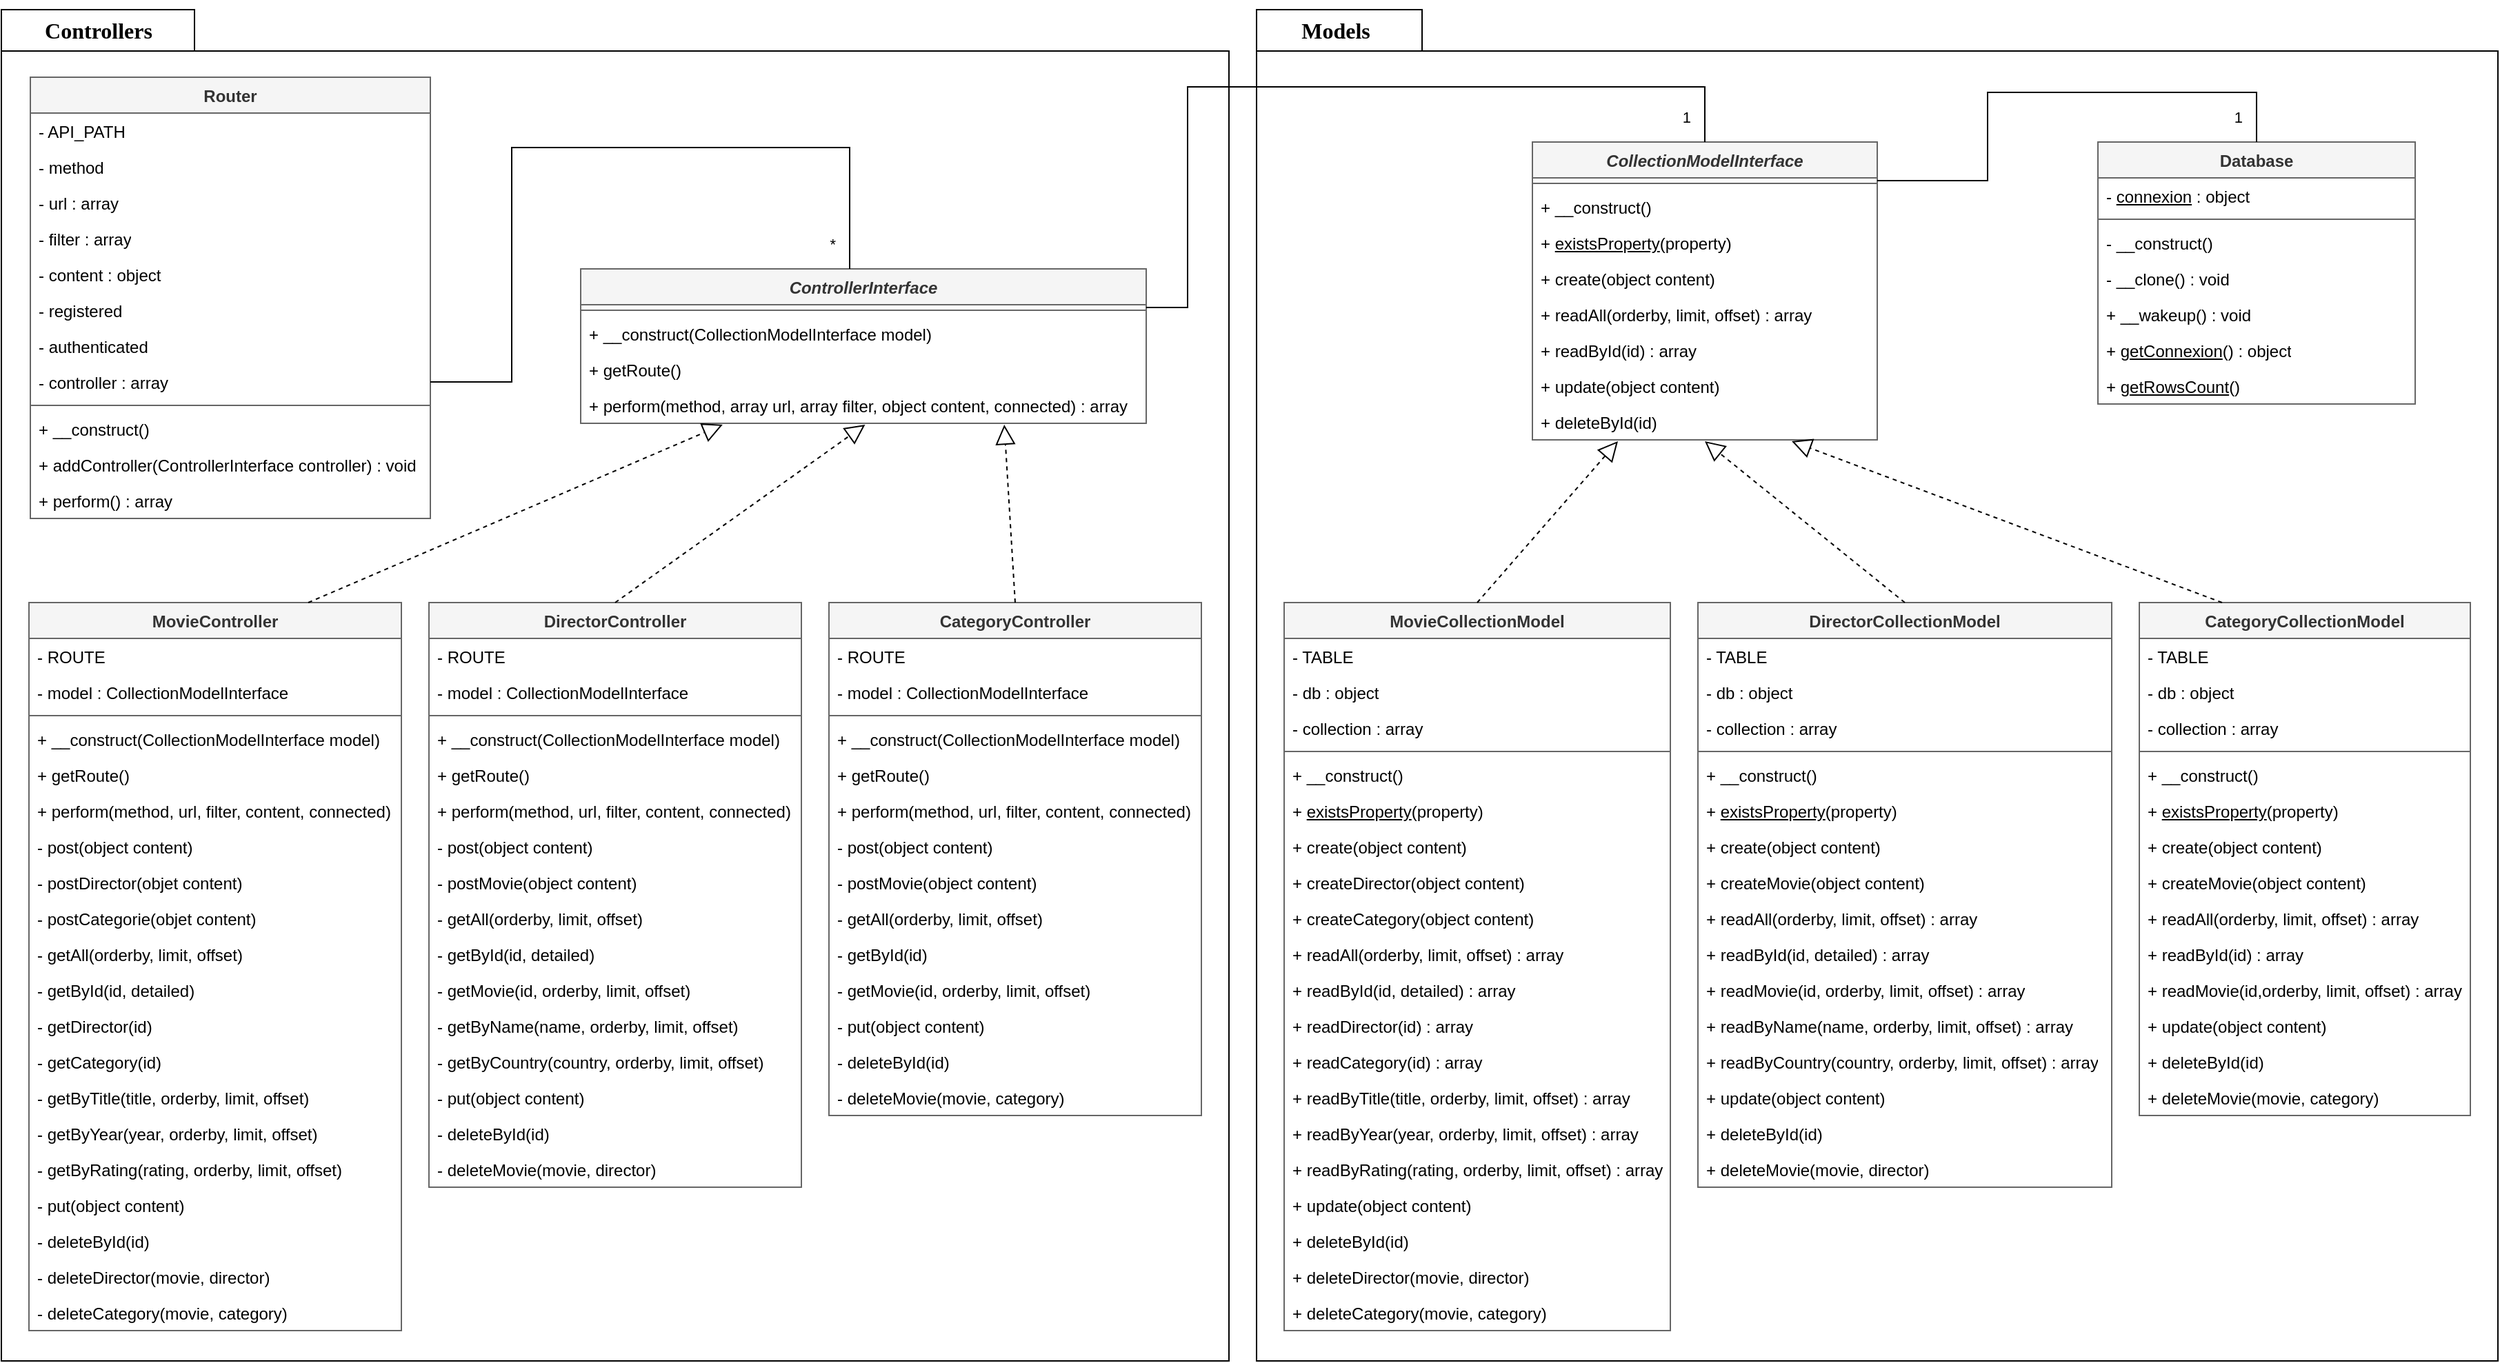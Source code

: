 <mxfile compressed="false" version="24.7.7">
  <diagram name="Page-1" id="VGPXVzEghOGZovfWDUmx">
    <mxGraphModel dx="1247" dy="753" grid="1" gridSize="10" guides="1" tooltips="1" connect="1" arrows="1" fold="1" page="1" pageScale="1" pageWidth="1654" pageHeight="1169" math="0" shadow="0">
      <root>
        <mxCell id="0" />
        <mxCell id="1" parent="0" />
        <mxCell id="6FHYJaXUathl88biPKD9-1" value="" style="shape=folder;fontStyle=1;spacingTop=10;tabWidth=140;tabHeight=30;tabPosition=left;html=1;whiteSpace=wrap;align=left;" parent="1" vertex="1">
          <mxGeometry y="10" width="890" height="980" as="geometry" />
        </mxCell>
        <mxCell id="6FHYJaXUathl88biPKD9-2" value="Router" style="swimlane;fontStyle=1;align=center;verticalAlign=top;childLayout=stackLayout;horizontal=1;startSize=26;horizontalStack=0;resizeParent=1;resizeParentMax=0;resizeLast=0;collapsible=1;marginBottom=0;whiteSpace=wrap;html=1;fillColor=#f5f5f5;fontColor=#333333;strokeColor=#666666;" parent="1" vertex="1">
          <mxGeometry x="21" y="59" width="290" height="320" as="geometry">
            <mxRectangle x="100" y="140" width="80" height="30" as="alternateBounds" />
          </mxGeometry>
        </mxCell>
        <mxCell id="gDqzd8bMieUHI8-YuhK8-10" value="- API_PATH" style="text;strokeColor=none;fillColor=none;align=left;verticalAlign=top;spacingLeft=4;spacingRight=4;overflow=hidden;rotatable=0;points=[[0,0.5],[1,0.5]];portConstraint=eastwest;whiteSpace=wrap;html=1;" parent="6FHYJaXUathl88biPKD9-2" vertex="1">
          <mxGeometry y="26" width="290" height="26" as="geometry" />
        </mxCell>
        <mxCell id="6FHYJaXUathl88biPKD9-11" value="- method" style="text;strokeColor=none;fillColor=none;align=left;verticalAlign=top;spacingLeft=4;spacingRight=4;overflow=hidden;rotatable=0;points=[[0,0.5],[1,0.5]];portConstraint=eastwest;whiteSpace=wrap;html=1;" parent="6FHYJaXUathl88biPKD9-2" vertex="1">
          <mxGeometry y="52" width="290" height="26" as="geometry" />
        </mxCell>
        <mxCell id="6FHYJaXUathl88biPKD9-9" value="- url : array" style="text;strokeColor=none;fillColor=none;align=left;verticalAlign=top;spacingLeft=4;spacingRight=4;overflow=hidden;rotatable=0;points=[[0,0.5],[1,0.5]];portConstraint=eastwest;whiteSpace=wrap;html=1;" parent="6FHYJaXUathl88biPKD9-2" vertex="1">
          <mxGeometry y="78" width="290" height="26" as="geometry" />
        </mxCell>
        <mxCell id="hM6B0dOkZpVm_f7MjPNj-1" value="- filter : array" style="text;strokeColor=none;fillColor=none;align=left;verticalAlign=top;spacingLeft=4;spacingRight=4;overflow=hidden;rotatable=0;points=[[0,0.5],[1,0.5]];portConstraint=eastwest;whiteSpace=wrap;html=1;" parent="6FHYJaXUathl88biPKD9-2" vertex="1">
          <mxGeometry y="104" width="290" height="26" as="geometry" />
        </mxCell>
        <mxCell id="6FHYJaXUathl88biPKD9-10" value="- content : object" style="text;strokeColor=none;fillColor=none;align=left;verticalAlign=top;spacingLeft=4;spacingRight=4;overflow=hidden;rotatable=0;points=[[0,0.5],[1,0.5]];portConstraint=eastwest;whiteSpace=wrap;html=1;" parent="6FHYJaXUathl88biPKD9-2" vertex="1">
          <mxGeometry y="130" width="290" height="26" as="geometry" />
        </mxCell>
        <mxCell id="xZ5kQaR13G2OpOVkH3gW-1" value="- registered" style="text;strokeColor=none;fillColor=none;align=left;verticalAlign=top;spacingLeft=4;spacingRight=4;overflow=hidden;rotatable=0;points=[[0,0.5],[1,0.5]];portConstraint=eastwest;whiteSpace=wrap;html=1;" parent="6FHYJaXUathl88biPKD9-2" vertex="1">
          <mxGeometry y="156" width="290" height="26" as="geometry" />
        </mxCell>
        <mxCell id="6FHYJaXUathl88biPKD9-3" value="- authenticated" style="text;strokeColor=none;fillColor=none;align=left;verticalAlign=top;spacingLeft=4;spacingRight=4;overflow=hidden;rotatable=0;points=[[0,0.5],[1,0.5]];portConstraint=eastwest;whiteSpace=wrap;html=1;" parent="6FHYJaXUathl88biPKD9-2" vertex="1">
          <mxGeometry y="182" width="290" height="26" as="geometry" />
        </mxCell>
        <mxCell id="6FHYJaXUathl88biPKD9-5" value="- controller : array" style="text;strokeColor=none;fillColor=none;align=left;verticalAlign=top;spacingLeft=4;spacingRight=4;overflow=hidden;rotatable=0;points=[[0,0.5],[1,0.5]];portConstraint=eastwest;whiteSpace=wrap;html=1;" parent="6FHYJaXUathl88biPKD9-2" vertex="1">
          <mxGeometry y="208" width="290" height="26" as="geometry" />
        </mxCell>
        <mxCell id="6FHYJaXUathl88biPKD9-4" value="" style="line;strokeWidth=1;fillColor=none;align=left;verticalAlign=middle;spacingTop=-1;spacingLeft=3;spacingRight=3;rotatable=0;labelPosition=right;points=[];portConstraint=eastwest;strokeColor=inherit;" parent="6FHYJaXUathl88biPKD9-2" vertex="1">
          <mxGeometry y="234" width="290" height="8" as="geometry" />
        </mxCell>
        <mxCell id="6FHYJaXUathl88biPKD9-12" value="+ __construct()" style="text;strokeColor=none;fillColor=none;align=left;verticalAlign=top;spacingLeft=4;spacingRight=4;overflow=hidden;rotatable=0;points=[[0,0.5],[1,0.5]];portConstraint=eastwest;whiteSpace=wrap;html=1;" parent="6FHYJaXUathl88biPKD9-2" vertex="1">
          <mxGeometry y="242" width="290" height="26" as="geometry" />
        </mxCell>
        <mxCell id="6FHYJaXUathl88biPKD9-13" value="+ addController(ControllerInterface controller) : void" style="text;strokeColor=none;fillColor=none;align=left;verticalAlign=top;spacingLeft=4;spacingRight=4;overflow=hidden;rotatable=0;points=[[0,0.5],[1,0.5]];portConstraint=eastwest;whiteSpace=wrap;html=1;" parent="6FHYJaXUathl88biPKD9-2" vertex="1">
          <mxGeometry y="268" width="290" height="26" as="geometry" />
        </mxCell>
        <mxCell id="E1KAd3bgsjcegkBugpoR-14" value="+ perform() : array" style="text;strokeColor=none;fillColor=none;align=left;verticalAlign=top;spacingLeft=4;spacingRight=4;overflow=hidden;rotatable=0;points=[[0,0.5],[1,0.5]];portConstraint=eastwest;whiteSpace=wrap;html=1;" vertex="1" parent="6FHYJaXUathl88biPKD9-2">
          <mxGeometry y="294" width="290" height="26" as="geometry" />
        </mxCell>
        <mxCell id="6FHYJaXUathl88biPKD9-6" value="&lt;font face=&quot;Verdana&quot; style=&quot;font-size: 16px;&quot;&gt;Controllers&lt;/font&gt;" style="text;strokeColor=none;fillColor=none;html=1;fontSize=24;fontStyle=1;verticalAlign=middle;align=center;" parent="1" vertex="1">
          <mxGeometry x="20" y="3" width="100" height="40" as="geometry" />
        </mxCell>
        <mxCell id="6FHYJaXUathl88biPKD9-15" value="&lt;i&gt;ControllerInterface&lt;/i&gt;" style="swimlane;fontStyle=1;align=center;verticalAlign=top;childLayout=stackLayout;horizontal=1;startSize=26;horizontalStack=0;resizeParent=1;resizeParentMax=0;resizeLast=0;collapsible=1;marginBottom=0;whiteSpace=wrap;html=1;fillColor=#f5f5f5;fontColor=#333333;strokeColor=#666666;" parent="1" vertex="1">
          <mxGeometry x="420" y="198" width="410" height="112" as="geometry" />
        </mxCell>
        <mxCell id="6FHYJaXUathl88biPKD9-17" value="" style="line;strokeWidth=1;fillColor=none;align=left;verticalAlign=middle;spacingTop=-1;spacingLeft=3;spacingRight=3;rotatable=0;labelPosition=right;points=[];portConstraint=eastwest;strokeColor=inherit;" parent="6FHYJaXUathl88biPKD9-15" vertex="1">
          <mxGeometry y="26" width="410" height="8" as="geometry" />
        </mxCell>
        <mxCell id="6FHYJaXUathl88biPKD9-18" value="+ __construct(CollectionModelInterface model)" style="text;strokeColor=none;fillColor=none;align=left;verticalAlign=top;spacingLeft=4;spacingRight=4;overflow=hidden;rotatable=0;points=[[0,0.5],[1,0.5]];portConstraint=eastwest;whiteSpace=wrap;html=1;" parent="6FHYJaXUathl88biPKD9-15" vertex="1">
          <mxGeometry y="34" width="410" height="26" as="geometry" />
        </mxCell>
        <mxCell id="6FHYJaXUathl88biPKD9-19" value="+ getRoute()" style="text;strokeColor=none;fillColor=none;align=left;verticalAlign=top;spacingLeft=4;spacingRight=4;overflow=hidden;rotatable=0;points=[[0,0.5],[1,0.5]];portConstraint=eastwest;whiteSpace=wrap;html=1;" parent="6FHYJaXUathl88biPKD9-15" vertex="1">
          <mxGeometry y="60" width="410" height="26" as="geometry" />
        </mxCell>
        <mxCell id="6FHYJaXUathl88biPKD9-20" value="+ perform(method, array url, array filter, object content, connected) : array" style="text;strokeColor=none;fillColor=none;align=left;verticalAlign=top;spacingLeft=4;spacingRight=4;overflow=hidden;rotatable=0;points=[[0,0.5],[1,0.5]];portConstraint=eastwest;whiteSpace=wrap;html=1;" parent="6FHYJaXUathl88biPKD9-15" vertex="1">
          <mxGeometry y="86" width="410" height="26" as="geometry" />
        </mxCell>
        <mxCell id="gDqzd8bMieUHI8-YuhK8-1" value="DirectorController" style="swimlane;fontStyle=1;align=center;verticalAlign=top;childLayout=stackLayout;horizontal=1;startSize=26;horizontalStack=0;resizeParent=1;resizeParentMax=0;resizeLast=0;collapsible=1;marginBottom=0;whiteSpace=wrap;html=1;fillColor=#f5f5f5;fontColor=#333333;strokeColor=#666666;" parent="1" vertex="1">
          <mxGeometry x="310" y="440" width="270" height="424" as="geometry" />
        </mxCell>
        <mxCell id="gDqzd8bMieUHI8-YuhK8-4" value="- ROUTE" style="text;strokeColor=none;fillColor=none;align=left;verticalAlign=top;spacingLeft=4;spacingRight=4;overflow=hidden;rotatable=0;points=[[0,0.5],[1,0.5]];portConstraint=eastwest;whiteSpace=wrap;html=1;" parent="gDqzd8bMieUHI8-YuhK8-1" vertex="1">
          <mxGeometry y="26" width="270" height="26" as="geometry" />
        </mxCell>
        <mxCell id="gDqzd8bMieUHI8-YuhK8-2" value="- model : CollectionModelInterface" style="text;strokeColor=none;fillColor=none;align=left;verticalAlign=top;spacingLeft=4;spacingRight=4;overflow=hidden;rotatable=0;points=[[0,0.5],[1,0.5]];portConstraint=eastwest;whiteSpace=wrap;html=1;" parent="gDqzd8bMieUHI8-YuhK8-1" vertex="1">
          <mxGeometry y="52" width="270" height="26" as="geometry" />
        </mxCell>
        <mxCell id="gDqzd8bMieUHI8-YuhK8-3" value="" style="line;strokeWidth=1;fillColor=none;align=left;verticalAlign=middle;spacingTop=-1;spacingLeft=3;spacingRight=3;rotatable=0;labelPosition=right;points=[];portConstraint=eastwest;strokeColor=inherit;" parent="gDqzd8bMieUHI8-YuhK8-1" vertex="1">
          <mxGeometry y="78" width="270" height="8" as="geometry" />
        </mxCell>
        <mxCell id="gDqzd8bMieUHI8-YuhK8-9" value="+ __construct(CollectionModelInterface model)" style="text;strokeColor=none;fillColor=none;align=left;verticalAlign=top;spacingLeft=4;spacingRight=4;overflow=hidden;rotatable=0;points=[[0,0.5],[1,0.5]];portConstraint=eastwest;whiteSpace=wrap;html=1;" parent="gDqzd8bMieUHI8-YuhK8-1" vertex="1">
          <mxGeometry y="86" width="270" height="26" as="geometry" />
        </mxCell>
        <mxCell id="gDqzd8bMieUHI8-YuhK8-11" value="+ getRoute()" style="text;strokeColor=none;fillColor=none;align=left;verticalAlign=top;spacingLeft=4;spacingRight=4;overflow=hidden;rotatable=0;points=[[0,0.5],[1,0.5]];portConstraint=eastwest;whiteSpace=wrap;html=1;" parent="gDqzd8bMieUHI8-YuhK8-1" vertex="1">
          <mxGeometry y="112" width="270" height="26" as="geometry" />
        </mxCell>
        <mxCell id="gDqzd8bMieUHI8-YuhK8-12" value="+ perform(method, url, filter, content, connected)" style="text;strokeColor=none;fillColor=none;align=left;verticalAlign=top;spacingLeft=4;spacingRight=4;overflow=hidden;rotatable=0;points=[[0,0.5],[1,0.5]];portConstraint=eastwest;whiteSpace=wrap;html=1;" parent="gDqzd8bMieUHI8-YuhK8-1" vertex="1">
          <mxGeometry y="138" width="270" height="26" as="geometry" />
        </mxCell>
        <mxCell id="gDqzd8bMieUHI8-YuhK8-13" value="- post(object content)" style="text;strokeColor=none;fillColor=none;align=left;verticalAlign=top;spacingLeft=4;spacingRight=4;overflow=hidden;rotatable=0;points=[[0,0.5],[1,0.5]];portConstraint=eastwest;whiteSpace=wrap;html=1;" parent="gDqzd8bMieUHI8-YuhK8-1" vertex="1">
          <mxGeometry y="164" width="270" height="26" as="geometry" />
        </mxCell>
        <mxCell id="XONGGkdF4uKfPFgv3Ick-8" value="- postMovie(object content)" style="text;strokeColor=none;fillColor=none;align=left;verticalAlign=top;spacingLeft=4;spacingRight=4;overflow=hidden;rotatable=0;points=[[0,0.5],[1,0.5]];portConstraint=eastwest;whiteSpace=wrap;html=1;" parent="gDqzd8bMieUHI8-YuhK8-1" vertex="1">
          <mxGeometry y="190" width="270" height="26" as="geometry" />
        </mxCell>
        <mxCell id="gDqzd8bMieUHI8-YuhK8-14" value="- getAll(orderby, limit, offset)" style="text;strokeColor=none;fillColor=none;align=left;verticalAlign=top;spacingLeft=4;spacingRight=4;overflow=hidden;rotatable=0;points=[[0,0.5],[1,0.5]];portConstraint=eastwest;whiteSpace=wrap;html=1;" parent="gDqzd8bMieUHI8-YuhK8-1" vertex="1">
          <mxGeometry y="216" width="270" height="26" as="geometry" />
        </mxCell>
        <mxCell id="gDqzd8bMieUHI8-YuhK8-15" value="- getById(id, detailed)" style="text;strokeColor=none;fillColor=none;align=left;verticalAlign=top;spacingLeft=4;spacingRight=4;overflow=hidden;rotatable=0;points=[[0,0.5],[1,0.5]];portConstraint=eastwest;whiteSpace=wrap;html=1;" parent="gDqzd8bMieUHI8-YuhK8-1" vertex="1">
          <mxGeometry y="242" width="270" height="26" as="geometry" />
        </mxCell>
        <mxCell id="XONGGkdF4uKfPFgv3Ick-9" value="- getMovie(id, orderby, limit, offset)" style="text;strokeColor=none;fillColor=none;align=left;verticalAlign=top;spacingLeft=4;spacingRight=4;overflow=hidden;rotatable=0;points=[[0,0.5],[1,0.5]];portConstraint=eastwest;whiteSpace=wrap;html=1;" parent="gDqzd8bMieUHI8-YuhK8-1" vertex="1">
          <mxGeometry y="268" width="270" height="26" as="geometry" />
        </mxCell>
        <mxCell id="gDqzd8bMieUHI8-YuhK8-16" value="- getByName(name, orderby, limit, offset)" style="text;strokeColor=none;fillColor=none;align=left;verticalAlign=top;spacingLeft=4;spacingRight=4;overflow=hidden;rotatable=0;points=[[0,0.5],[1,0.5]];portConstraint=eastwest;whiteSpace=wrap;html=1;" parent="gDqzd8bMieUHI8-YuhK8-1" vertex="1">
          <mxGeometry y="294" width="270" height="26" as="geometry" />
        </mxCell>
        <mxCell id="K7EbPuQ-AAShBMERH2jE-2" value="- getByCountry(country, orderby, limit, offset)" style="text;strokeColor=none;fillColor=none;align=left;verticalAlign=top;spacingLeft=4;spacingRight=4;overflow=hidden;rotatable=0;points=[[0,0.5],[1,0.5]];portConstraint=eastwest;whiteSpace=wrap;html=1;" parent="gDqzd8bMieUHI8-YuhK8-1" vertex="1">
          <mxGeometry y="320" width="270" height="26" as="geometry" />
        </mxCell>
        <mxCell id="gDqzd8bMieUHI8-YuhK8-17" value="- put(object content)" style="text;strokeColor=none;fillColor=none;align=left;verticalAlign=top;spacingLeft=4;spacingRight=4;overflow=hidden;rotatable=0;points=[[0,0.5],[1,0.5]];portConstraint=eastwest;whiteSpace=wrap;html=1;" parent="gDqzd8bMieUHI8-YuhK8-1" vertex="1">
          <mxGeometry y="346" width="270" height="26" as="geometry" />
        </mxCell>
        <mxCell id="gDqzd8bMieUHI8-YuhK8-18" value="- deleteById(id)" style="text;strokeColor=none;fillColor=none;align=left;verticalAlign=top;spacingLeft=4;spacingRight=4;overflow=hidden;rotatable=0;points=[[0,0.5],[1,0.5]];portConstraint=eastwest;whiteSpace=wrap;html=1;" parent="gDqzd8bMieUHI8-YuhK8-1" vertex="1">
          <mxGeometry y="372" width="270" height="26" as="geometry" />
        </mxCell>
        <mxCell id="XONGGkdF4uKfPFgv3Ick-10" value="- deleteMovie(movie, director)" style="text;strokeColor=none;fillColor=none;align=left;verticalAlign=top;spacingLeft=4;spacingRight=4;overflow=hidden;rotatable=0;points=[[0,0.5],[1,0.5]];portConstraint=eastwest;whiteSpace=wrap;html=1;" parent="gDqzd8bMieUHI8-YuhK8-1" vertex="1">
          <mxGeometry y="398" width="270" height="26" as="geometry" />
        </mxCell>
        <mxCell id="gDqzd8bMieUHI8-YuhK8-20" value="MovieController" style="swimlane;fontStyle=1;align=center;verticalAlign=top;childLayout=stackLayout;horizontal=1;startSize=26;horizontalStack=0;resizeParent=1;resizeParentMax=0;resizeLast=0;collapsible=1;marginBottom=0;whiteSpace=wrap;html=1;fillColor=#f5f5f5;fontColor=#333333;strokeColor=#666666;" parent="1" vertex="1">
          <mxGeometry x="20" y="440" width="270" height="528" as="geometry" />
        </mxCell>
        <mxCell id="gDqzd8bMieUHI8-YuhK8-21" value="- ROUTE" style="text;strokeColor=none;fillColor=none;align=left;verticalAlign=top;spacingLeft=4;spacingRight=4;overflow=hidden;rotatable=0;points=[[0,0.5],[1,0.5]];portConstraint=eastwest;whiteSpace=wrap;html=1;" parent="gDqzd8bMieUHI8-YuhK8-20" vertex="1">
          <mxGeometry y="26" width="270" height="26" as="geometry" />
        </mxCell>
        <mxCell id="gDqzd8bMieUHI8-YuhK8-22" value="- model : CollectionModelInterface" style="text;strokeColor=none;fillColor=none;align=left;verticalAlign=top;spacingLeft=4;spacingRight=4;overflow=hidden;rotatable=0;points=[[0,0.5],[1,0.5]];portConstraint=eastwest;whiteSpace=wrap;html=1;" parent="gDqzd8bMieUHI8-YuhK8-20" vertex="1">
          <mxGeometry y="52" width="270" height="26" as="geometry" />
        </mxCell>
        <mxCell id="gDqzd8bMieUHI8-YuhK8-23" value="" style="line;strokeWidth=1;fillColor=none;align=left;verticalAlign=middle;spacingTop=-1;spacingLeft=3;spacingRight=3;rotatable=0;labelPosition=right;points=[];portConstraint=eastwest;strokeColor=inherit;" parent="gDqzd8bMieUHI8-YuhK8-20" vertex="1">
          <mxGeometry y="78" width="270" height="8" as="geometry" />
        </mxCell>
        <mxCell id="gDqzd8bMieUHI8-YuhK8-24" value="+ __construct(CollectionModelInterface model)" style="text;strokeColor=none;fillColor=none;align=left;verticalAlign=top;spacingLeft=4;spacingRight=4;overflow=hidden;rotatable=0;points=[[0,0.5],[1,0.5]];portConstraint=eastwest;whiteSpace=wrap;html=1;" parent="gDqzd8bMieUHI8-YuhK8-20" vertex="1">
          <mxGeometry y="86" width="270" height="26" as="geometry" />
        </mxCell>
        <mxCell id="gDqzd8bMieUHI8-YuhK8-25" value="+ getRoute()" style="text;strokeColor=none;fillColor=none;align=left;verticalAlign=top;spacingLeft=4;spacingRight=4;overflow=hidden;rotatable=0;points=[[0,0.5],[1,0.5]];portConstraint=eastwest;whiteSpace=wrap;html=1;" parent="gDqzd8bMieUHI8-YuhK8-20" vertex="1">
          <mxGeometry y="112" width="270" height="26" as="geometry" />
        </mxCell>
        <mxCell id="gDqzd8bMieUHI8-YuhK8-26" value="+ perform(method, url, filter, content, connected)" style="text;strokeColor=none;fillColor=none;align=left;verticalAlign=top;spacingLeft=4;spacingRight=4;overflow=hidden;rotatable=0;points=[[0,0.5],[1,0.5]];portConstraint=eastwest;whiteSpace=wrap;html=1;" parent="gDqzd8bMieUHI8-YuhK8-20" vertex="1">
          <mxGeometry y="138" width="270" height="26" as="geometry" />
        </mxCell>
        <mxCell id="gDqzd8bMieUHI8-YuhK8-27" value="- post(object content)" style="text;strokeColor=none;fillColor=none;align=left;verticalAlign=top;spacingLeft=4;spacingRight=4;overflow=hidden;rotatable=0;points=[[0,0.5],[1,0.5]];portConstraint=eastwest;whiteSpace=wrap;html=1;" parent="gDqzd8bMieUHI8-YuhK8-20" vertex="1">
          <mxGeometry y="164" width="270" height="26" as="geometry" />
        </mxCell>
        <mxCell id="XONGGkdF4uKfPFgv3Ick-2" value="- postDirector(objet content)" style="text;strokeColor=none;fillColor=none;align=left;verticalAlign=top;spacingLeft=4;spacingRight=4;overflow=hidden;rotatable=0;points=[[0,0.5],[1,0.5]];portConstraint=eastwest;whiteSpace=wrap;html=1;" parent="gDqzd8bMieUHI8-YuhK8-20" vertex="1">
          <mxGeometry y="190" width="270" height="26" as="geometry" />
        </mxCell>
        <mxCell id="XONGGkdF4uKfPFgv3Ick-3" value="- postCategorie(objet content)" style="text;strokeColor=none;fillColor=none;align=left;verticalAlign=top;spacingLeft=4;spacingRight=4;overflow=hidden;rotatable=0;points=[[0,0.5],[1,0.5]];portConstraint=eastwest;whiteSpace=wrap;html=1;" parent="gDqzd8bMieUHI8-YuhK8-20" vertex="1">
          <mxGeometry y="216" width="270" height="26" as="geometry" />
        </mxCell>
        <mxCell id="gDqzd8bMieUHI8-YuhK8-28" value="- getAll(orderby, limit, offset)" style="text;strokeColor=none;fillColor=none;align=left;verticalAlign=top;spacingLeft=4;spacingRight=4;overflow=hidden;rotatable=0;points=[[0,0.5],[1,0.5]];portConstraint=eastwest;whiteSpace=wrap;html=1;" parent="gDqzd8bMieUHI8-YuhK8-20" vertex="1">
          <mxGeometry y="242" width="270" height="26" as="geometry" />
        </mxCell>
        <mxCell id="gDqzd8bMieUHI8-YuhK8-29" value="- getById(id, detailed)" style="text;strokeColor=none;fillColor=none;align=left;verticalAlign=top;spacingLeft=4;spacingRight=4;overflow=hidden;rotatable=0;points=[[0,0.5],[1,0.5]];portConstraint=eastwest;whiteSpace=wrap;html=1;" parent="gDqzd8bMieUHI8-YuhK8-20" vertex="1">
          <mxGeometry y="268" width="270" height="26" as="geometry" />
        </mxCell>
        <mxCell id="XONGGkdF4uKfPFgv3Ick-4" value="- getDirector(id)" style="text;strokeColor=none;fillColor=none;align=left;verticalAlign=top;spacingLeft=4;spacingRight=4;overflow=hidden;rotatable=0;points=[[0,0.5],[1,0.5]];portConstraint=eastwest;whiteSpace=wrap;html=1;" parent="gDqzd8bMieUHI8-YuhK8-20" vertex="1">
          <mxGeometry y="294" width="270" height="26" as="geometry" />
        </mxCell>
        <mxCell id="XONGGkdF4uKfPFgv3Ick-5" value="- getCategory(id)" style="text;strokeColor=none;fillColor=none;align=left;verticalAlign=top;spacingLeft=4;spacingRight=4;overflow=hidden;rotatable=0;points=[[0,0.5],[1,0.5]];portConstraint=eastwest;whiteSpace=wrap;html=1;" parent="gDqzd8bMieUHI8-YuhK8-20" vertex="1">
          <mxGeometry y="320" width="270" height="26" as="geometry" />
        </mxCell>
        <mxCell id="gDqzd8bMieUHI8-YuhK8-30" value="- getByTitle(title, orderby, limit, offset)" style="text;strokeColor=none;fillColor=none;align=left;verticalAlign=top;spacingLeft=4;spacingRight=4;overflow=hidden;rotatable=0;points=[[0,0.5],[1,0.5]];portConstraint=eastwest;whiteSpace=wrap;html=1;" parent="gDqzd8bMieUHI8-YuhK8-20" vertex="1">
          <mxGeometry y="346" width="270" height="26" as="geometry" />
        </mxCell>
        <mxCell id="3vkV2XgP5VhwFEKOQrYF-2" value="- getByYear(year, orderby, limit, offset)" style="text;strokeColor=none;fillColor=none;align=left;verticalAlign=top;spacingLeft=4;spacingRight=4;overflow=hidden;rotatable=0;points=[[0,0.5],[1,0.5]];portConstraint=eastwest;whiteSpace=wrap;html=1;" parent="gDqzd8bMieUHI8-YuhK8-20" vertex="1">
          <mxGeometry y="372" width="270" height="26" as="geometry" />
        </mxCell>
        <mxCell id="wkOIgypqmAQJQT1xEJPg-28" value="- getByRating(rating, orderby, limit, offset)" style="text;strokeColor=none;fillColor=none;align=left;verticalAlign=top;spacingLeft=4;spacingRight=4;overflow=hidden;rotatable=0;points=[[0,0.5],[1,0.5]];portConstraint=eastwest;whiteSpace=wrap;html=1;" parent="gDqzd8bMieUHI8-YuhK8-20" vertex="1">
          <mxGeometry y="398" width="270" height="26" as="geometry" />
        </mxCell>
        <mxCell id="gDqzd8bMieUHI8-YuhK8-31" value="- put(object content)" style="text;strokeColor=none;fillColor=none;align=left;verticalAlign=top;spacingLeft=4;spacingRight=4;overflow=hidden;rotatable=0;points=[[0,0.5],[1,0.5]];portConstraint=eastwest;whiteSpace=wrap;html=1;" parent="gDqzd8bMieUHI8-YuhK8-20" vertex="1">
          <mxGeometry y="424" width="270" height="26" as="geometry" />
        </mxCell>
        <mxCell id="gDqzd8bMieUHI8-YuhK8-32" value="- deleteById(id)" style="text;strokeColor=none;fillColor=none;align=left;verticalAlign=top;spacingLeft=4;spacingRight=4;overflow=hidden;rotatable=0;points=[[0,0.5],[1,0.5]];portConstraint=eastwest;whiteSpace=wrap;html=1;" parent="gDqzd8bMieUHI8-YuhK8-20" vertex="1">
          <mxGeometry y="450" width="270" height="26" as="geometry" />
        </mxCell>
        <mxCell id="XONGGkdF4uKfPFgv3Ick-6" value="- deleteDirector(movie, director)" style="text;strokeColor=none;fillColor=none;align=left;verticalAlign=top;spacingLeft=4;spacingRight=4;overflow=hidden;rotatable=0;points=[[0,0.5],[1,0.5]];portConstraint=eastwest;whiteSpace=wrap;html=1;" parent="gDqzd8bMieUHI8-YuhK8-20" vertex="1">
          <mxGeometry y="476" width="270" height="26" as="geometry" />
        </mxCell>
        <mxCell id="XONGGkdF4uKfPFgv3Ick-7" value="- deleteCategory(movie, category)" style="text;strokeColor=none;fillColor=none;align=left;verticalAlign=top;spacingLeft=4;spacingRight=4;overflow=hidden;rotatable=0;points=[[0,0.5],[1,0.5]];portConstraint=eastwest;whiteSpace=wrap;html=1;" parent="gDqzd8bMieUHI8-YuhK8-20" vertex="1">
          <mxGeometry y="502" width="270" height="26" as="geometry" />
        </mxCell>
        <mxCell id="gDqzd8bMieUHI8-YuhK8-34" value="" style="shape=folder;fontStyle=1;spacingTop=10;tabWidth=120;tabHeight=30;tabPosition=left;html=1;whiteSpace=wrap;align=left;" parent="1" vertex="1">
          <mxGeometry x="910" y="10" width="900" height="980" as="geometry" />
        </mxCell>
        <mxCell id="gDqzd8bMieUHI8-YuhK8-35" value="&lt;font face=&quot;Verdana&quot; style=&quot;font-size: 16px;&quot;&gt;Models&lt;/font&gt;" style="text;strokeColor=none;fillColor=none;html=1;fontSize=24;fontStyle=1;verticalAlign=middle;align=center;" parent="1" vertex="1">
          <mxGeometry x="917" y="3" width="100" height="40" as="geometry" />
        </mxCell>
        <mxCell id="gDqzd8bMieUHI8-YuhK8-36" value="&lt;i&gt;CollectionModelInterface&lt;/i&gt;" style="swimlane;fontStyle=1;align=center;verticalAlign=top;childLayout=stackLayout;horizontal=1;startSize=26;horizontalStack=0;resizeParent=1;resizeParentMax=0;resizeLast=0;collapsible=1;marginBottom=0;whiteSpace=wrap;html=1;fillColor=#f5f5f5;fontColor=#333333;strokeColor=#666666;" parent="1" vertex="1">
          <mxGeometry x="1110" y="106" width="250" height="216" as="geometry" />
        </mxCell>
        <mxCell id="gDqzd8bMieUHI8-YuhK8-37" value="" style="line;strokeWidth=1;fillColor=none;align=left;verticalAlign=middle;spacingTop=-1;spacingLeft=3;spacingRight=3;rotatable=0;labelPosition=right;points=[];portConstraint=eastwest;strokeColor=inherit;" parent="gDqzd8bMieUHI8-YuhK8-36" vertex="1">
          <mxGeometry y="26" width="250" height="8" as="geometry" />
        </mxCell>
        <mxCell id="gDqzd8bMieUHI8-YuhK8-38" value="+ __construct()" style="text;strokeColor=none;fillColor=none;align=left;verticalAlign=top;spacingLeft=4;spacingRight=4;overflow=hidden;rotatable=0;points=[[0,0.5],[1,0.5]];portConstraint=eastwest;whiteSpace=wrap;html=1;" parent="gDqzd8bMieUHI8-YuhK8-36" vertex="1">
          <mxGeometry y="34" width="250" height="26" as="geometry" />
        </mxCell>
        <mxCell id="Cw6A3qKR8xgARKbTwBzl-1" value="+ &lt;u&gt;existsProperty&lt;/u&gt;(property)" style="text;strokeColor=none;fillColor=none;align=left;verticalAlign=top;spacingLeft=4;spacingRight=4;overflow=hidden;rotatable=0;points=[[0,0.5],[1,0.5]];portConstraint=eastwest;whiteSpace=wrap;html=1;" parent="gDqzd8bMieUHI8-YuhK8-36" vertex="1">
          <mxGeometry y="60" width="250" height="26" as="geometry" />
        </mxCell>
        <mxCell id="gDqzd8bMieUHI8-YuhK8-39" value="+ create(object content)" style="text;strokeColor=none;fillColor=none;align=left;verticalAlign=top;spacingLeft=4;spacingRight=4;overflow=hidden;rotatable=0;points=[[0,0.5],[1,0.5]];portConstraint=eastwest;whiteSpace=wrap;html=1;" parent="gDqzd8bMieUHI8-YuhK8-36" vertex="1">
          <mxGeometry y="86" width="250" height="26" as="geometry" />
        </mxCell>
        <mxCell id="gDqzd8bMieUHI8-YuhK8-52" value="+ readAll(orderby, limit, offset) : array" style="text;strokeColor=none;fillColor=none;align=left;verticalAlign=top;spacingLeft=4;spacingRight=4;overflow=hidden;rotatable=0;points=[[0,0.5],[1,0.5]];portConstraint=eastwest;whiteSpace=wrap;html=1;" parent="gDqzd8bMieUHI8-YuhK8-36" vertex="1">
          <mxGeometry y="112" width="250" height="26" as="geometry" />
        </mxCell>
        <mxCell id="gDqzd8bMieUHI8-YuhK8-53" value="+ readById(id)&amp;nbsp;: array" style="text;strokeColor=none;fillColor=none;align=left;verticalAlign=top;spacingLeft=4;spacingRight=4;overflow=hidden;rotatable=0;points=[[0,0.5],[1,0.5]];portConstraint=eastwest;whiteSpace=wrap;html=1;" parent="gDqzd8bMieUHI8-YuhK8-36" vertex="1">
          <mxGeometry y="138" width="250" height="26" as="geometry" />
        </mxCell>
        <mxCell id="gDqzd8bMieUHI8-YuhK8-55" value="+ update(object content)" style="text;strokeColor=none;fillColor=none;align=left;verticalAlign=top;spacingLeft=4;spacingRight=4;overflow=hidden;rotatable=0;points=[[0,0.5],[1,0.5]];portConstraint=eastwest;whiteSpace=wrap;html=1;" parent="gDqzd8bMieUHI8-YuhK8-36" vertex="1">
          <mxGeometry y="164" width="250" height="26" as="geometry" />
        </mxCell>
        <mxCell id="gDqzd8bMieUHI8-YuhK8-56" value="+ deleteById(id)" style="text;strokeColor=none;fillColor=none;align=left;verticalAlign=top;spacingLeft=4;spacingRight=4;overflow=hidden;rotatable=0;points=[[0,0.5],[1,0.5]];portConstraint=eastwest;whiteSpace=wrap;html=1;" parent="gDqzd8bMieUHI8-YuhK8-36" vertex="1">
          <mxGeometry y="190" width="250" height="26" as="geometry" />
        </mxCell>
        <mxCell id="gDqzd8bMieUHI8-YuhK8-58" value="MovieCollectionModel" style="swimlane;fontStyle=1;align=center;verticalAlign=top;childLayout=stackLayout;horizontal=1;startSize=26;horizontalStack=0;resizeParent=1;resizeParentMax=0;resizeLast=0;collapsible=1;marginBottom=0;whiteSpace=wrap;html=1;fillColor=#f5f5f5;fontColor=#333333;strokeColor=#666666;" parent="1" vertex="1">
          <mxGeometry x="930" y="440" width="280" height="528" as="geometry" />
        </mxCell>
        <mxCell id="gDqzd8bMieUHI8-YuhK8-68" value="- TABLE" style="text;strokeColor=none;fillColor=none;align=left;verticalAlign=top;spacingLeft=4;spacingRight=4;overflow=hidden;rotatable=0;points=[[0,0.5],[1,0.5]];portConstraint=eastwest;whiteSpace=wrap;html=1;" parent="gDqzd8bMieUHI8-YuhK8-58" vertex="1">
          <mxGeometry y="26" width="280" height="26" as="geometry" />
        </mxCell>
        <mxCell id="gDqzd8bMieUHI8-YuhK8-67" value="- db : object" style="text;strokeColor=none;fillColor=none;align=left;verticalAlign=top;spacingLeft=4;spacingRight=4;overflow=hidden;rotatable=0;points=[[0,0.5],[1,0.5]];portConstraint=eastwest;whiteSpace=wrap;html=1;" parent="gDqzd8bMieUHI8-YuhK8-58" vertex="1">
          <mxGeometry y="52" width="280" height="26" as="geometry" />
        </mxCell>
        <mxCell id="gDqzd8bMieUHI8-YuhK8-66" value="- collection : array" style="text;strokeColor=none;fillColor=none;align=left;verticalAlign=top;spacingLeft=4;spacingRight=4;overflow=hidden;rotatable=0;points=[[0,0.5],[1,0.5]];portConstraint=eastwest;whiteSpace=wrap;html=1;" parent="gDqzd8bMieUHI8-YuhK8-58" vertex="1">
          <mxGeometry y="78" width="280" height="26" as="geometry" />
        </mxCell>
        <mxCell id="gDqzd8bMieUHI8-YuhK8-59" value="" style="line;strokeWidth=1;fillColor=none;align=left;verticalAlign=middle;spacingTop=-1;spacingLeft=3;spacingRight=3;rotatable=0;labelPosition=right;points=[];portConstraint=eastwest;strokeColor=inherit;" parent="gDqzd8bMieUHI8-YuhK8-58" vertex="1">
          <mxGeometry y="104" width="280" height="8" as="geometry" />
        </mxCell>
        <mxCell id="gDqzd8bMieUHI8-YuhK8-60" value="+ __construct()" style="text;strokeColor=none;fillColor=none;align=left;verticalAlign=top;spacingLeft=4;spacingRight=4;overflow=hidden;rotatable=0;points=[[0,0.5],[1,0.5]];portConstraint=eastwest;whiteSpace=wrap;html=1;" parent="gDqzd8bMieUHI8-YuhK8-58" vertex="1">
          <mxGeometry y="112" width="280" height="26" as="geometry" />
        </mxCell>
        <mxCell id="Cw6A3qKR8xgARKbTwBzl-3" value="+ &lt;u&gt;existsProperty&lt;/u&gt;(property)" style="text;strokeColor=none;fillColor=none;align=left;verticalAlign=top;spacingLeft=4;spacingRight=4;overflow=hidden;rotatable=0;points=[[0,0.5],[1,0.5]];portConstraint=eastwest;whiteSpace=wrap;html=1;" parent="gDqzd8bMieUHI8-YuhK8-58" vertex="1">
          <mxGeometry y="138" width="280" height="26" as="geometry" />
        </mxCell>
        <mxCell id="gDqzd8bMieUHI8-YuhK8-61" value="+ create(object content)" style="text;strokeColor=none;fillColor=none;align=left;verticalAlign=top;spacingLeft=4;spacingRight=4;overflow=hidden;rotatable=0;points=[[0,0.5],[1,0.5]];portConstraint=eastwest;whiteSpace=wrap;html=1;" parent="gDqzd8bMieUHI8-YuhK8-58" vertex="1">
          <mxGeometry y="164" width="280" height="26" as="geometry" />
        </mxCell>
        <mxCell id="XONGGkdF4uKfPFgv3Ick-27" value="+ createDirector(object content)" style="text;strokeColor=none;fillColor=none;align=left;verticalAlign=top;spacingLeft=4;spacingRight=4;overflow=hidden;rotatable=0;points=[[0,0.5],[1,0.5]];portConstraint=eastwest;whiteSpace=wrap;html=1;" parent="gDqzd8bMieUHI8-YuhK8-58" vertex="1">
          <mxGeometry y="190" width="280" height="26" as="geometry" />
        </mxCell>
        <mxCell id="XONGGkdF4uKfPFgv3Ick-28" value="+ createCategory(object content)" style="text;strokeColor=none;fillColor=none;align=left;verticalAlign=top;spacingLeft=4;spacingRight=4;overflow=hidden;rotatable=0;points=[[0,0.5],[1,0.5]];portConstraint=eastwest;whiteSpace=wrap;html=1;" parent="gDqzd8bMieUHI8-YuhK8-58" vertex="1">
          <mxGeometry y="216" width="280" height="26" as="geometry" />
        </mxCell>
        <mxCell id="gDqzd8bMieUHI8-YuhK8-62" value="+ readAll(orderby, limit, offset) : array" style="text;strokeColor=none;fillColor=none;align=left;verticalAlign=top;spacingLeft=4;spacingRight=4;overflow=hidden;rotatable=0;points=[[0,0.5],[1,0.5]];portConstraint=eastwest;whiteSpace=wrap;html=1;" parent="gDqzd8bMieUHI8-YuhK8-58" vertex="1">
          <mxGeometry y="242" width="280" height="26" as="geometry" />
        </mxCell>
        <mxCell id="gDqzd8bMieUHI8-YuhK8-63" value="+ readById(id, detailed)&amp;nbsp;: array" style="text;strokeColor=none;fillColor=none;align=left;verticalAlign=top;spacingLeft=4;spacingRight=4;overflow=hidden;rotatable=0;points=[[0,0.5],[1,0.5]];portConstraint=eastwest;whiteSpace=wrap;html=1;" parent="gDqzd8bMieUHI8-YuhK8-58" vertex="1">
          <mxGeometry y="268" width="280" height="26" as="geometry" />
        </mxCell>
        <mxCell id="XONGGkdF4uKfPFgv3Ick-30" value="+ readDirector(id)&amp;nbsp;: array" style="text;strokeColor=none;fillColor=none;align=left;verticalAlign=top;spacingLeft=4;spacingRight=4;overflow=hidden;rotatable=0;points=[[0,0.5],[1,0.5]];portConstraint=eastwest;whiteSpace=wrap;html=1;" parent="gDqzd8bMieUHI8-YuhK8-58" vertex="1">
          <mxGeometry y="294" width="280" height="26" as="geometry" />
        </mxCell>
        <mxCell id="XONGGkdF4uKfPFgv3Ick-31" value="+ readCategory(id)&amp;nbsp;: array" style="text;strokeColor=none;fillColor=none;align=left;verticalAlign=top;spacingLeft=4;spacingRight=4;overflow=hidden;rotatable=0;points=[[0,0.5],[1,0.5]];portConstraint=eastwest;whiteSpace=wrap;html=1;" parent="gDqzd8bMieUHI8-YuhK8-58" vertex="1">
          <mxGeometry y="320" width="280" height="26" as="geometry" />
        </mxCell>
        <mxCell id="gDqzd8bMieUHI8-YuhK8-69" value="+ readByTitle(title, orderby, limit, offset)&amp;nbsp;: array" style="text;strokeColor=none;fillColor=none;align=left;verticalAlign=top;spacingLeft=4;spacingRight=4;overflow=hidden;rotatable=0;points=[[0,0.5],[1,0.5]];portConstraint=eastwest;whiteSpace=wrap;html=1;" parent="gDqzd8bMieUHI8-YuhK8-58" vertex="1">
          <mxGeometry y="346" width="280" height="26" as="geometry" />
        </mxCell>
        <mxCell id="3vkV2XgP5VhwFEKOQrYF-1" value="+ readByYear(year, orderby, limit, offset)&amp;nbsp;: array" style="text;strokeColor=none;fillColor=none;align=left;verticalAlign=top;spacingLeft=4;spacingRight=4;overflow=hidden;rotatable=0;points=[[0,0.5],[1,0.5]];portConstraint=eastwest;whiteSpace=wrap;html=1;" parent="gDqzd8bMieUHI8-YuhK8-58" vertex="1">
          <mxGeometry y="372" width="280" height="26" as="geometry" />
        </mxCell>
        <mxCell id="wkOIgypqmAQJQT1xEJPg-29" value="+ readByRating(rating, orderby, limit, offset)&amp;nbsp;: array" style="text;strokeColor=none;fillColor=none;align=left;verticalAlign=top;spacingLeft=4;spacingRight=4;overflow=hidden;rotatable=0;points=[[0,0.5],[1,0.5]];portConstraint=eastwest;whiteSpace=wrap;html=1;" parent="gDqzd8bMieUHI8-YuhK8-58" vertex="1">
          <mxGeometry y="398" width="280" height="26" as="geometry" />
        </mxCell>
        <mxCell id="gDqzd8bMieUHI8-YuhK8-64" value="+ update(object content)" style="text;strokeColor=none;fillColor=none;align=left;verticalAlign=top;spacingLeft=4;spacingRight=4;overflow=hidden;rotatable=0;points=[[0,0.5],[1,0.5]];portConstraint=eastwest;whiteSpace=wrap;html=1;" parent="gDqzd8bMieUHI8-YuhK8-58" vertex="1">
          <mxGeometry y="424" width="280" height="26" as="geometry" />
        </mxCell>
        <mxCell id="gDqzd8bMieUHI8-YuhK8-65" value="+ deleteById(id)" style="text;strokeColor=none;fillColor=none;align=left;verticalAlign=top;spacingLeft=4;spacingRight=4;overflow=hidden;rotatable=0;points=[[0,0.5],[1,0.5]];portConstraint=eastwest;whiteSpace=wrap;html=1;" parent="gDqzd8bMieUHI8-YuhK8-58" vertex="1">
          <mxGeometry y="450" width="280" height="26" as="geometry" />
        </mxCell>
        <mxCell id="XONGGkdF4uKfPFgv3Ick-32" value="+ deleteDirector(movie, director)" style="text;strokeColor=none;fillColor=none;align=left;verticalAlign=top;spacingLeft=4;spacingRight=4;overflow=hidden;rotatable=0;points=[[0,0.5],[1,0.5]];portConstraint=eastwest;whiteSpace=wrap;html=1;" parent="gDqzd8bMieUHI8-YuhK8-58" vertex="1">
          <mxGeometry y="476" width="280" height="26" as="geometry" />
        </mxCell>
        <mxCell id="XONGGkdF4uKfPFgv3Ick-33" value="+ deleteCategory(movie, category)" style="text;strokeColor=none;fillColor=none;align=left;verticalAlign=top;spacingLeft=4;spacingRight=4;overflow=hidden;rotatable=0;points=[[0,0.5],[1,0.5]];portConstraint=eastwest;whiteSpace=wrap;html=1;" parent="gDqzd8bMieUHI8-YuhK8-58" vertex="1">
          <mxGeometry y="502" width="280" height="26" as="geometry" />
        </mxCell>
        <mxCell id="gDqzd8bMieUHI8-YuhK8-70" value="DirectorCollectionModel" style="swimlane;fontStyle=1;align=center;verticalAlign=top;childLayout=stackLayout;horizontal=1;startSize=26;horizontalStack=0;resizeParent=1;resizeParentMax=0;resizeLast=0;collapsible=1;marginBottom=0;whiteSpace=wrap;html=1;fillColor=#f5f5f5;fontColor=#333333;strokeColor=#666666;" parent="1" vertex="1">
          <mxGeometry x="1230" y="440" width="300" height="424" as="geometry" />
        </mxCell>
        <mxCell id="gDqzd8bMieUHI8-YuhK8-71" value="- TABLE" style="text;strokeColor=none;fillColor=none;align=left;verticalAlign=top;spacingLeft=4;spacingRight=4;overflow=hidden;rotatable=0;points=[[0,0.5],[1,0.5]];portConstraint=eastwest;whiteSpace=wrap;html=1;" parent="gDqzd8bMieUHI8-YuhK8-70" vertex="1">
          <mxGeometry y="26" width="300" height="26" as="geometry" />
        </mxCell>
        <mxCell id="gDqzd8bMieUHI8-YuhK8-72" value="- db : object" style="text;strokeColor=none;fillColor=none;align=left;verticalAlign=top;spacingLeft=4;spacingRight=4;overflow=hidden;rotatable=0;points=[[0,0.5],[1,0.5]];portConstraint=eastwest;whiteSpace=wrap;html=1;" parent="gDqzd8bMieUHI8-YuhK8-70" vertex="1">
          <mxGeometry y="52" width="300" height="26" as="geometry" />
        </mxCell>
        <mxCell id="gDqzd8bMieUHI8-YuhK8-73" value="- collection : array" style="text;strokeColor=none;fillColor=none;align=left;verticalAlign=top;spacingLeft=4;spacingRight=4;overflow=hidden;rotatable=0;points=[[0,0.5],[1,0.5]];portConstraint=eastwest;whiteSpace=wrap;html=1;" parent="gDqzd8bMieUHI8-YuhK8-70" vertex="1">
          <mxGeometry y="78" width="300" height="26" as="geometry" />
        </mxCell>
        <mxCell id="gDqzd8bMieUHI8-YuhK8-74" value="" style="line;strokeWidth=1;fillColor=none;align=left;verticalAlign=middle;spacingTop=-1;spacingLeft=3;spacingRight=3;rotatable=0;labelPosition=right;points=[];portConstraint=eastwest;strokeColor=inherit;" parent="gDqzd8bMieUHI8-YuhK8-70" vertex="1">
          <mxGeometry y="104" width="300" height="8" as="geometry" />
        </mxCell>
        <mxCell id="gDqzd8bMieUHI8-YuhK8-75" value="+ __construct()" style="text;strokeColor=none;fillColor=none;align=left;verticalAlign=top;spacingLeft=4;spacingRight=4;overflow=hidden;rotatable=0;points=[[0,0.5],[1,0.5]];portConstraint=eastwest;whiteSpace=wrap;html=1;" parent="gDqzd8bMieUHI8-YuhK8-70" vertex="1">
          <mxGeometry y="112" width="300" height="26" as="geometry" />
        </mxCell>
        <mxCell id="Cw6A3qKR8xgARKbTwBzl-2" value="+ &lt;u&gt;existsProperty&lt;/u&gt;(property)" style="text;strokeColor=none;fillColor=none;align=left;verticalAlign=top;spacingLeft=4;spacingRight=4;overflow=hidden;rotatable=0;points=[[0,0.5],[1,0.5]];portConstraint=eastwest;whiteSpace=wrap;html=1;" parent="gDqzd8bMieUHI8-YuhK8-70" vertex="1">
          <mxGeometry y="138" width="300" height="26" as="geometry" />
        </mxCell>
        <mxCell id="gDqzd8bMieUHI8-YuhK8-76" value="+ create(object content)" style="text;strokeColor=none;fillColor=none;align=left;verticalAlign=top;spacingLeft=4;spacingRight=4;overflow=hidden;rotatable=0;points=[[0,0.5],[1,0.5]];portConstraint=eastwest;whiteSpace=wrap;html=1;" parent="gDqzd8bMieUHI8-YuhK8-70" vertex="1">
          <mxGeometry y="164" width="300" height="26" as="geometry" />
        </mxCell>
        <mxCell id="XONGGkdF4uKfPFgv3Ick-22" value="+ createMovie(object content)" style="text;strokeColor=none;fillColor=none;align=left;verticalAlign=top;spacingLeft=4;spacingRight=4;overflow=hidden;rotatable=0;points=[[0,0.5],[1,0.5]];portConstraint=eastwest;whiteSpace=wrap;html=1;" parent="gDqzd8bMieUHI8-YuhK8-70" vertex="1">
          <mxGeometry y="190" width="300" height="26" as="geometry" />
        </mxCell>
        <mxCell id="gDqzd8bMieUHI8-YuhK8-77" value="+ readAll(orderby, limit, offset) : array" style="text;strokeColor=none;fillColor=none;align=left;verticalAlign=top;spacingLeft=4;spacingRight=4;overflow=hidden;rotatable=0;points=[[0,0.5],[1,0.5]];portConstraint=eastwest;whiteSpace=wrap;html=1;" parent="gDqzd8bMieUHI8-YuhK8-70" vertex="1">
          <mxGeometry y="216" width="300" height="26" as="geometry" />
        </mxCell>
        <mxCell id="gDqzd8bMieUHI8-YuhK8-78" value="+ readById(id, detailed)&amp;nbsp;: array" style="text;strokeColor=none;fillColor=none;align=left;verticalAlign=top;spacingLeft=4;spacingRight=4;overflow=hidden;rotatable=0;points=[[0,0.5],[1,0.5]];portConstraint=eastwest;whiteSpace=wrap;html=1;" parent="gDqzd8bMieUHI8-YuhK8-70" vertex="1">
          <mxGeometry y="242" width="300" height="26" as="geometry" />
        </mxCell>
        <mxCell id="XONGGkdF4uKfPFgv3Ick-24" value="+ readMovie(id, orderby, limit, offset)&amp;nbsp;: array" style="text;strokeColor=none;fillColor=none;align=left;verticalAlign=top;spacingLeft=4;spacingRight=4;overflow=hidden;rotatable=0;points=[[0,0.5],[1,0.5]];portConstraint=eastwest;whiteSpace=wrap;html=1;" parent="gDqzd8bMieUHI8-YuhK8-70" vertex="1">
          <mxGeometry y="268" width="300" height="26" as="geometry" />
        </mxCell>
        <mxCell id="gDqzd8bMieUHI8-YuhK8-79" value="+ readByName(name, orderby, limit, offset)&amp;nbsp;: array" style="text;strokeColor=none;fillColor=none;align=left;verticalAlign=top;spacingLeft=4;spacingRight=4;overflow=hidden;rotatable=0;points=[[0,0.5],[1,0.5]];portConstraint=eastwest;whiteSpace=wrap;html=1;" parent="gDqzd8bMieUHI8-YuhK8-70" vertex="1">
          <mxGeometry y="294" width="300" height="26" as="geometry" />
        </mxCell>
        <mxCell id="K7EbPuQ-AAShBMERH2jE-1" value="+ readByCountry(country, orderby, limit, offset)&amp;nbsp;: array" style="text;strokeColor=none;fillColor=none;align=left;verticalAlign=top;spacingLeft=4;spacingRight=4;overflow=hidden;rotatable=0;points=[[0,0.5],[1,0.5]];portConstraint=eastwest;whiteSpace=wrap;html=1;" parent="gDqzd8bMieUHI8-YuhK8-70" vertex="1">
          <mxGeometry y="320" width="300" height="26" as="geometry" />
        </mxCell>
        <mxCell id="gDqzd8bMieUHI8-YuhK8-80" value="+ update(object content)" style="text;strokeColor=none;fillColor=none;align=left;verticalAlign=top;spacingLeft=4;spacingRight=4;overflow=hidden;rotatable=0;points=[[0,0.5],[1,0.5]];portConstraint=eastwest;whiteSpace=wrap;html=1;" parent="gDqzd8bMieUHI8-YuhK8-70" vertex="1">
          <mxGeometry y="346" width="300" height="26" as="geometry" />
        </mxCell>
        <mxCell id="gDqzd8bMieUHI8-YuhK8-81" value="+ deleteById(id)" style="text;strokeColor=none;fillColor=none;align=left;verticalAlign=top;spacingLeft=4;spacingRight=4;overflow=hidden;rotatable=0;points=[[0,0.5],[1,0.5]];portConstraint=eastwest;whiteSpace=wrap;html=1;" parent="gDqzd8bMieUHI8-YuhK8-70" vertex="1">
          <mxGeometry y="372" width="300" height="26" as="geometry" />
        </mxCell>
        <mxCell id="XONGGkdF4uKfPFgv3Ick-26" value="+ deleteMovie(movie, director)" style="text;strokeColor=none;fillColor=none;align=left;verticalAlign=top;spacingLeft=4;spacingRight=4;overflow=hidden;rotatable=0;points=[[0,0.5],[1,0.5]];portConstraint=eastwest;whiteSpace=wrap;html=1;" parent="gDqzd8bMieUHI8-YuhK8-70" vertex="1">
          <mxGeometry y="398" width="300" height="26" as="geometry" />
        </mxCell>
        <mxCell id="gDqzd8bMieUHI8-YuhK8-86" value="Database" style="swimlane;fontStyle=1;align=center;verticalAlign=top;childLayout=stackLayout;horizontal=1;startSize=26;horizontalStack=0;resizeParent=1;resizeParentMax=0;resizeLast=0;collapsible=1;marginBottom=0;whiteSpace=wrap;html=1;fillColor=#f5f5f5;fontColor=#333333;strokeColor=#666666;" parent="1" vertex="1">
          <mxGeometry x="1520" y="106" width="230" height="190" as="geometry">
            <mxRectangle x="1260" y="136" width="90" height="30" as="alternateBounds" />
          </mxGeometry>
        </mxCell>
        <mxCell id="gDqzd8bMieUHI8-YuhK8-91" value="- &lt;u&gt;connexion&lt;/u&gt;&amp;nbsp;: object" style="text;strokeColor=none;fillColor=none;align=left;verticalAlign=top;spacingLeft=4;spacingRight=4;overflow=hidden;rotatable=0;points=[[0,0.5],[1,0.5]];portConstraint=eastwest;whiteSpace=wrap;html=1;" parent="gDqzd8bMieUHI8-YuhK8-86" vertex="1">
          <mxGeometry y="26" width="230" height="26" as="geometry" />
        </mxCell>
        <mxCell id="gDqzd8bMieUHI8-YuhK8-87" value="" style="line;strokeWidth=1;fillColor=none;align=left;verticalAlign=middle;spacingTop=-1;spacingLeft=3;spacingRight=3;rotatable=0;labelPosition=right;points=[];portConstraint=eastwest;strokeColor=inherit;" parent="gDqzd8bMieUHI8-YuhK8-86" vertex="1">
          <mxGeometry y="52" width="230" height="8" as="geometry" />
        </mxCell>
        <mxCell id="gDqzd8bMieUHI8-YuhK8-88" value="- __construct()" style="text;strokeColor=none;fillColor=none;align=left;verticalAlign=top;spacingLeft=4;spacingRight=4;overflow=hidden;rotatable=0;points=[[0,0.5],[1,0.5]];portConstraint=eastwest;whiteSpace=wrap;html=1;" parent="gDqzd8bMieUHI8-YuhK8-86" vertex="1">
          <mxGeometry y="60" width="230" height="26" as="geometry" />
        </mxCell>
        <mxCell id="gDqzd8bMieUHI8-YuhK8-89" value="- __clone() : void" style="text;strokeColor=none;fillColor=none;align=left;verticalAlign=top;spacingLeft=4;spacingRight=4;overflow=hidden;rotatable=0;points=[[0,0.5],[1,0.5]];portConstraint=eastwest;whiteSpace=wrap;html=1;" parent="gDqzd8bMieUHI8-YuhK8-86" vertex="1">
          <mxGeometry y="86" width="230" height="26" as="geometry" />
        </mxCell>
        <mxCell id="gDqzd8bMieUHI8-YuhK8-90" value="+ __wakeup() : void" style="text;strokeColor=none;fillColor=none;align=left;verticalAlign=top;spacingLeft=4;spacingRight=4;overflow=hidden;rotatable=0;points=[[0,0.5],[1,0.5]];portConstraint=eastwest;whiteSpace=wrap;html=1;" parent="gDqzd8bMieUHI8-YuhK8-86" vertex="1">
          <mxGeometry y="112" width="230" height="26" as="geometry" />
        </mxCell>
        <mxCell id="gDqzd8bMieUHI8-YuhK8-92" value="+ &lt;u&gt;getConnexion&lt;/u&gt;() : object" style="text;strokeColor=none;fillColor=none;align=left;verticalAlign=top;spacingLeft=4;spacingRight=4;overflow=hidden;rotatable=0;points=[[0,0.5],[1,0.5]];portConstraint=eastwest;whiteSpace=wrap;html=1;" parent="gDqzd8bMieUHI8-YuhK8-86" vertex="1">
          <mxGeometry y="138" width="230" height="26" as="geometry" />
        </mxCell>
        <mxCell id="E1KAd3bgsjcegkBugpoR-17" value="+ &lt;u&gt;getRowsCount&lt;/u&gt;()" style="text;strokeColor=none;fillColor=none;align=left;verticalAlign=top;spacingLeft=4;spacingRight=4;overflow=hidden;rotatable=0;points=[[0,0.5],[1,0.5]];portConstraint=eastwest;whiteSpace=wrap;html=1;" vertex="1" parent="gDqzd8bMieUHI8-YuhK8-86">
          <mxGeometry y="164" width="230" height="26" as="geometry" />
        </mxCell>
        <mxCell id="o4uyhDFnI3U3ue703u5y-4" value="" style="endArrow=none;html=1;edgeStyle=orthogonalEdgeStyle;rounded=0;" parent="1" edge="1">
          <mxGeometry relative="1" as="geometry">
            <mxPoint x="311" y="280" as="sourcePoint" />
            <mxPoint x="615" y="198" as="targetPoint" />
            <Array as="points">
              <mxPoint x="370" y="280" />
              <mxPoint x="370" y="110" />
              <mxPoint x="615" y="110" />
            </Array>
          </mxGeometry>
        </mxCell>
        <mxCell id="o4uyhDFnI3U3ue703u5y-6" value="*" style="edgeLabel;resizable=0;html=1;align=right;verticalAlign=bottom;" parent="o4uyhDFnI3U3ue703u5y-4" connectable="0" vertex="1">
          <mxGeometry x="1" relative="1" as="geometry">
            <mxPoint x="-10" y="-10" as="offset" />
          </mxGeometry>
        </mxCell>
        <mxCell id="o4uyhDFnI3U3ue703u5y-7" value="" style="endArrow=none;html=1;edgeStyle=orthogonalEdgeStyle;rounded=0;entryX=0.5;entryY=0;entryDx=0;entryDy=0;" parent="1" target="gDqzd8bMieUHI8-YuhK8-36" edge="1">
          <mxGeometry relative="1" as="geometry">
            <mxPoint x="830" y="226" as="sourcePoint" />
            <mxPoint x="1235" y="102" as="targetPoint" />
            <Array as="points">
              <mxPoint x="860" y="226" />
              <mxPoint x="860" y="66" />
              <mxPoint x="1235" y="66" />
            </Array>
          </mxGeometry>
        </mxCell>
        <mxCell id="o4uyhDFnI3U3ue703u5y-9" value="1" style="edgeLabel;resizable=0;html=1;align=right;verticalAlign=bottom;" parent="o4uyhDFnI3U3ue703u5y-7" connectable="0" vertex="1">
          <mxGeometry x="1" relative="1" as="geometry">
            <mxPoint x="-10" y="-10" as="offset" />
          </mxGeometry>
        </mxCell>
        <mxCell id="o4uyhDFnI3U3ue703u5y-10" value="" style="endArrow=none;html=1;edgeStyle=orthogonalEdgeStyle;rounded=0;entryX=0.5;entryY=0;entryDx=0;entryDy=0;" parent="1" target="gDqzd8bMieUHI8-YuhK8-86" edge="1">
          <mxGeometry relative="1" as="geometry">
            <mxPoint x="1360" y="134.0" as="sourcePoint" />
            <mxPoint x="1635" y="110" as="targetPoint" />
            <Array as="points">
              <mxPoint x="1440" y="134" />
              <mxPoint x="1440" y="70" />
              <mxPoint x="1635" y="70" />
            </Array>
          </mxGeometry>
        </mxCell>
        <mxCell id="o4uyhDFnI3U3ue703u5y-12" value="1" style="edgeLabel;resizable=0;html=1;align=right;verticalAlign=bottom;" parent="o4uyhDFnI3U3ue703u5y-10" connectable="0" vertex="1">
          <mxGeometry x="1" relative="1" as="geometry">
            <mxPoint x="-10" y="-10" as="offset" />
          </mxGeometry>
        </mxCell>
        <mxCell id="wkOIgypqmAQJQT1xEJPg-1" value="CategoryCollectionModel" style="swimlane;fontStyle=1;align=center;verticalAlign=top;childLayout=stackLayout;horizontal=1;startSize=26;horizontalStack=0;resizeParent=1;resizeParentMax=0;resizeLast=0;collapsible=1;marginBottom=0;whiteSpace=wrap;html=1;fillColor=#f5f5f5;fontColor=#333333;strokeColor=#666666;" parent="1" vertex="1">
          <mxGeometry x="1550" y="440" width="240" height="372" as="geometry" />
        </mxCell>
        <mxCell id="wkOIgypqmAQJQT1xEJPg-2" value="- TABLE" style="text;strokeColor=none;fillColor=none;align=left;verticalAlign=top;spacingLeft=4;spacingRight=4;overflow=hidden;rotatable=0;points=[[0,0.5],[1,0.5]];portConstraint=eastwest;whiteSpace=wrap;html=1;" parent="wkOIgypqmAQJQT1xEJPg-1" vertex="1">
          <mxGeometry y="26" width="240" height="26" as="geometry" />
        </mxCell>
        <mxCell id="wkOIgypqmAQJQT1xEJPg-3" value="- db : object" style="text;strokeColor=none;fillColor=none;align=left;verticalAlign=top;spacingLeft=4;spacingRight=4;overflow=hidden;rotatable=0;points=[[0,0.5],[1,0.5]];portConstraint=eastwest;whiteSpace=wrap;html=1;" parent="wkOIgypqmAQJQT1xEJPg-1" vertex="1">
          <mxGeometry y="52" width="240" height="26" as="geometry" />
        </mxCell>
        <mxCell id="wkOIgypqmAQJQT1xEJPg-4" value="- collection : array" style="text;strokeColor=none;fillColor=none;align=left;verticalAlign=top;spacingLeft=4;spacingRight=4;overflow=hidden;rotatable=0;points=[[0,0.5],[1,0.5]];portConstraint=eastwest;whiteSpace=wrap;html=1;" parent="wkOIgypqmAQJQT1xEJPg-1" vertex="1">
          <mxGeometry y="78" width="240" height="26" as="geometry" />
        </mxCell>
        <mxCell id="wkOIgypqmAQJQT1xEJPg-5" value="" style="line;strokeWidth=1;fillColor=none;align=left;verticalAlign=middle;spacingTop=-1;spacingLeft=3;spacingRight=3;rotatable=0;labelPosition=right;points=[];portConstraint=eastwest;strokeColor=inherit;" parent="wkOIgypqmAQJQT1xEJPg-1" vertex="1">
          <mxGeometry y="104" width="240" height="8" as="geometry" />
        </mxCell>
        <mxCell id="wkOIgypqmAQJQT1xEJPg-6" value="+ __construct()" style="text;strokeColor=none;fillColor=none;align=left;verticalAlign=top;spacingLeft=4;spacingRight=4;overflow=hidden;rotatable=0;points=[[0,0.5],[1,0.5]];portConstraint=eastwest;whiteSpace=wrap;html=1;" parent="wkOIgypqmAQJQT1xEJPg-1" vertex="1">
          <mxGeometry y="112" width="240" height="26" as="geometry" />
        </mxCell>
        <mxCell id="Cw6A3qKR8xgARKbTwBzl-4" value="+ &lt;u&gt;existsProperty&lt;/u&gt;(property)" style="text;strokeColor=none;fillColor=none;align=left;verticalAlign=top;spacingLeft=4;spacingRight=4;overflow=hidden;rotatable=0;points=[[0,0.5],[1,0.5]];portConstraint=eastwest;whiteSpace=wrap;html=1;" parent="wkOIgypqmAQJQT1xEJPg-1" vertex="1">
          <mxGeometry y="138" width="240" height="26" as="geometry" />
        </mxCell>
        <mxCell id="wkOIgypqmAQJQT1xEJPg-7" value="+ create(object content)" style="text;strokeColor=none;fillColor=none;align=left;verticalAlign=top;spacingLeft=4;spacingRight=4;overflow=hidden;rotatable=0;points=[[0,0.5],[1,0.5]];portConstraint=eastwest;whiteSpace=wrap;html=1;" parent="wkOIgypqmAQJQT1xEJPg-1" vertex="1">
          <mxGeometry y="164" width="240" height="26" as="geometry" />
        </mxCell>
        <mxCell id="XONGGkdF4uKfPFgv3Ick-34" value="+ createMovie(object content)" style="text;strokeColor=none;fillColor=none;align=left;verticalAlign=top;spacingLeft=4;spacingRight=4;overflow=hidden;rotatable=0;points=[[0,0.5],[1,0.5]];portConstraint=eastwest;whiteSpace=wrap;html=1;" parent="wkOIgypqmAQJQT1xEJPg-1" vertex="1">
          <mxGeometry y="190" width="240" height="26" as="geometry" />
        </mxCell>
        <mxCell id="wkOIgypqmAQJQT1xEJPg-8" value="+ readAll(orderby, limit, offset) : array" style="text;strokeColor=none;fillColor=none;align=left;verticalAlign=top;spacingLeft=4;spacingRight=4;overflow=hidden;rotatable=0;points=[[0,0.5],[1,0.5]];portConstraint=eastwest;whiteSpace=wrap;html=1;" parent="wkOIgypqmAQJQT1xEJPg-1" vertex="1">
          <mxGeometry y="216" width="240" height="26" as="geometry" />
        </mxCell>
        <mxCell id="wkOIgypqmAQJQT1xEJPg-9" value="+ readById(id)&amp;nbsp;: array" style="text;strokeColor=none;fillColor=none;align=left;verticalAlign=top;spacingLeft=4;spacingRight=4;overflow=hidden;rotatable=0;points=[[0,0.5],[1,0.5]];portConstraint=eastwest;whiteSpace=wrap;html=1;" parent="wkOIgypqmAQJQT1xEJPg-1" vertex="1">
          <mxGeometry y="242" width="240" height="26" as="geometry" />
        </mxCell>
        <mxCell id="XONGGkdF4uKfPFgv3Ick-35" value="+ readMovie(id,orderby, limit, offset)&amp;nbsp;: array" style="text;strokeColor=none;fillColor=none;align=left;verticalAlign=top;spacingLeft=4;spacingRight=4;overflow=hidden;rotatable=0;points=[[0,0.5],[1,0.5]];portConstraint=eastwest;whiteSpace=wrap;html=1;" parent="wkOIgypqmAQJQT1xEJPg-1" vertex="1">
          <mxGeometry y="268" width="240" height="26" as="geometry" />
        </mxCell>
        <mxCell id="wkOIgypqmAQJQT1xEJPg-12" value="+ update(object content)" style="text;strokeColor=none;fillColor=none;align=left;verticalAlign=top;spacingLeft=4;spacingRight=4;overflow=hidden;rotatable=0;points=[[0,0.5],[1,0.5]];portConstraint=eastwest;whiteSpace=wrap;html=1;" parent="wkOIgypqmAQJQT1xEJPg-1" vertex="1">
          <mxGeometry y="294" width="240" height="26" as="geometry" />
        </mxCell>
        <mxCell id="wkOIgypqmAQJQT1xEJPg-13" value="+ deleteById(id)" style="text;strokeColor=none;fillColor=none;align=left;verticalAlign=top;spacingLeft=4;spacingRight=4;overflow=hidden;rotatable=0;points=[[0,0.5],[1,0.5]];portConstraint=eastwest;whiteSpace=wrap;html=1;" parent="wkOIgypqmAQJQT1xEJPg-1" vertex="1">
          <mxGeometry y="320" width="240" height="26" as="geometry" />
        </mxCell>
        <mxCell id="XONGGkdF4uKfPFgv3Ick-36" value="+ deleteMovie(movie, category)" style="text;strokeColor=none;fillColor=none;align=left;verticalAlign=top;spacingLeft=4;spacingRight=4;overflow=hidden;rotatable=0;points=[[0,0.5],[1,0.5]];portConstraint=eastwest;whiteSpace=wrap;html=1;" parent="wkOIgypqmAQJQT1xEJPg-1" vertex="1">
          <mxGeometry y="346" width="240" height="26" as="geometry" />
        </mxCell>
        <mxCell id="wkOIgypqmAQJQT1xEJPg-14" value="CategoryController" style="swimlane;fontStyle=1;align=center;verticalAlign=top;childLayout=stackLayout;horizontal=1;startSize=26;horizontalStack=0;resizeParent=1;resizeParentMax=0;resizeLast=0;collapsible=1;marginBottom=0;whiteSpace=wrap;html=1;fillColor=#f5f5f5;fontColor=#333333;strokeColor=#666666;" parent="1" vertex="1">
          <mxGeometry x="600" y="440" width="270" height="372" as="geometry" />
        </mxCell>
        <mxCell id="wkOIgypqmAQJQT1xEJPg-15" value="- ROUTE" style="text;strokeColor=none;fillColor=none;align=left;verticalAlign=top;spacingLeft=4;spacingRight=4;overflow=hidden;rotatable=0;points=[[0,0.5],[1,0.5]];portConstraint=eastwest;whiteSpace=wrap;html=1;" parent="wkOIgypqmAQJQT1xEJPg-14" vertex="1">
          <mxGeometry y="26" width="270" height="26" as="geometry" />
        </mxCell>
        <mxCell id="wkOIgypqmAQJQT1xEJPg-16" value="- model : CollectionModelInterface" style="text;strokeColor=none;fillColor=none;align=left;verticalAlign=top;spacingLeft=4;spacingRight=4;overflow=hidden;rotatable=0;points=[[0,0.5],[1,0.5]];portConstraint=eastwest;whiteSpace=wrap;html=1;" parent="wkOIgypqmAQJQT1xEJPg-14" vertex="1">
          <mxGeometry y="52" width="270" height="26" as="geometry" />
        </mxCell>
        <mxCell id="wkOIgypqmAQJQT1xEJPg-17" value="" style="line;strokeWidth=1;fillColor=none;align=left;verticalAlign=middle;spacingTop=-1;spacingLeft=3;spacingRight=3;rotatable=0;labelPosition=right;points=[];portConstraint=eastwest;strokeColor=inherit;" parent="wkOIgypqmAQJQT1xEJPg-14" vertex="1">
          <mxGeometry y="78" width="270" height="8" as="geometry" />
        </mxCell>
        <mxCell id="wkOIgypqmAQJQT1xEJPg-18" value="+ __construct(CollectionModelInterface model)" style="text;strokeColor=none;fillColor=none;align=left;verticalAlign=top;spacingLeft=4;spacingRight=4;overflow=hidden;rotatable=0;points=[[0,0.5],[1,0.5]];portConstraint=eastwest;whiteSpace=wrap;html=1;" parent="wkOIgypqmAQJQT1xEJPg-14" vertex="1">
          <mxGeometry y="86" width="270" height="26" as="geometry" />
        </mxCell>
        <mxCell id="wkOIgypqmAQJQT1xEJPg-19" value="+ getRoute()" style="text;strokeColor=none;fillColor=none;align=left;verticalAlign=top;spacingLeft=4;spacingRight=4;overflow=hidden;rotatable=0;points=[[0,0.5],[1,0.5]];portConstraint=eastwest;whiteSpace=wrap;html=1;" parent="wkOIgypqmAQJQT1xEJPg-14" vertex="1">
          <mxGeometry y="112" width="270" height="26" as="geometry" />
        </mxCell>
        <mxCell id="wkOIgypqmAQJQT1xEJPg-20" value="+ perform(method, url, filter, content, connected)" style="text;strokeColor=none;fillColor=none;align=left;verticalAlign=top;spacingLeft=4;spacingRight=4;overflow=hidden;rotatable=0;points=[[0,0.5],[1,0.5]];portConstraint=eastwest;whiteSpace=wrap;html=1;" parent="wkOIgypqmAQJQT1xEJPg-14" vertex="1">
          <mxGeometry y="138" width="270" height="26" as="geometry" />
        </mxCell>
        <mxCell id="wkOIgypqmAQJQT1xEJPg-21" value="- post(object content)" style="text;strokeColor=none;fillColor=none;align=left;verticalAlign=top;spacingLeft=4;spacingRight=4;overflow=hidden;rotatable=0;points=[[0,0.5],[1,0.5]];portConstraint=eastwest;whiteSpace=wrap;html=1;" parent="wkOIgypqmAQJQT1xEJPg-14" vertex="1">
          <mxGeometry y="164" width="270" height="26" as="geometry" />
        </mxCell>
        <mxCell id="XONGGkdF4uKfPFgv3Ick-11" value="- postMovie(object content)" style="text;strokeColor=none;fillColor=none;align=left;verticalAlign=top;spacingLeft=4;spacingRight=4;overflow=hidden;rotatable=0;points=[[0,0.5],[1,0.5]];portConstraint=eastwest;whiteSpace=wrap;html=1;" parent="wkOIgypqmAQJQT1xEJPg-14" vertex="1">
          <mxGeometry y="190" width="270" height="26" as="geometry" />
        </mxCell>
        <mxCell id="wkOIgypqmAQJQT1xEJPg-22" value="- getAll(orderby, limit, offset)" style="text;strokeColor=none;fillColor=none;align=left;verticalAlign=top;spacingLeft=4;spacingRight=4;overflow=hidden;rotatable=0;points=[[0,0.5],[1,0.5]];portConstraint=eastwest;whiteSpace=wrap;html=1;" parent="wkOIgypqmAQJQT1xEJPg-14" vertex="1">
          <mxGeometry y="216" width="270" height="26" as="geometry" />
        </mxCell>
        <mxCell id="wkOIgypqmAQJQT1xEJPg-23" value="- getById(id)" style="text;strokeColor=none;fillColor=none;align=left;verticalAlign=top;spacingLeft=4;spacingRight=4;overflow=hidden;rotatable=0;points=[[0,0.5],[1,0.5]];portConstraint=eastwest;whiteSpace=wrap;html=1;" parent="wkOIgypqmAQJQT1xEJPg-14" vertex="1">
          <mxGeometry y="242" width="270" height="26" as="geometry" />
        </mxCell>
        <mxCell id="XONGGkdF4uKfPFgv3Ick-12" value="- getMovie(id, orderby, limit, offset)" style="text;strokeColor=none;fillColor=none;align=left;verticalAlign=top;spacingLeft=4;spacingRight=4;overflow=hidden;rotatable=0;points=[[0,0.5],[1,0.5]];portConstraint=eastwest;whiteSpace=wrap;html=1;" parent="wkOIgypqmAQJQT1xEJPg-14" vertex="1">
          <mxGeometry y="268" width="270" height="26" as="geometry" />
        </mxCell>
        <mxCell id="wkOIgypqmAQJQT1xEJPg-26" value="- put(object content)" style="text;strokeColor=none;fillColor=none;align=left;verticalAlign=top;spacingLeft=4;spacingRight=4;overflow=hidden;rotatable=0;points=[[0,0.5],[1,0.5]];portConstraint=eastwest;whiteSpace=wrap;html=1;" parent="wkOIgypqmAQJQT1xEJPg-14" vertex="1">
          <mxGeometry y="294" width="270" height="26" as="geometry" />
        </mxCell>
        <mxCell id="wkOIgypqmAQJQT1xEJPg-27" value="- deleteById(id)" style="text;strokeColor=none;fillColor=none;align=left;verticalAlign=top;spacingLeft=4;spacingRight=4;overflow=hidden;rotatable=0;points=[[0,0.5],[1,0.5]];portConstraint=eastwest;whiteSpace=wrap;html=1;" parent="wkOIgypqmAQJQT1xEJPg-14" vertex="1">
          <mxGeometry y="320" width="270" height="26" as="geometry" />
        </mxCell>
        <mxCell id="XONGGkdF4uKfPFgv3Ick-13" value="- deleteMovie(movie, category)" style="text;strokeColor=none;fillColor=none;align=left;verticalAlign=top;spacingLeft=4;spacingRight=4;overflow=hidden;rotatable=0;points=[[0,0.5],[1,0.5]];portConstraint=eastwest;whiteSpace=wrap;html=1;" parent="wkOIgypqmAQJQT1xEJPg-14" vertex="1">
          <mxGeometry y="346" width="270" height="26" as="geometry" />
        </mxCell>
        <mxCell id="XONGGkdF4uKfPFgv3Ick-16" value="" style="endArrow=block;dashed=1;endFill=0;endSize=12;html=1;rounded=0;exitX=0.75;exitY=0;exitDx=0;exitDy=0;entryX=0.251;entryY=1.038;entryDx=0;entryDy=0;entryPerimeter=0;" parent="1" source="gDqzd8bMieUHI8-YuhK8-20" target="6FHYJaXUathl88biPKD9-20" edge="1">
          <mxGeometry width="160" relative="1" as="geometry">
            <mxPoint x="190" y="390" as="sourcePoint" />
            <mxPoint x="350" y="390" as="targetPoint" />
          </mxGeometry>
        </mxCell>
        <mxCell id="XONGGkdF4uKfPFgv3Ick-18" value="" style="endArrow=block;dashed=1;endFill=0;endSize=12;html=1;rounded=0;exitX=0.5;exitY=0;exitDx=0;exitDy=0;entryX=0.503;entryY=1.038;entryDx=0;entryDy=0;entryPerimeter=0;" parent="1" source="gDqzd8bMieUHI8-YuhK8-1" target="6FHYJaXUathl88biPKD9-20" edge="1">
          <mxGeometry width="160" relative="1" as="geometry">
            <mxPoint x="490" y="390" as="sourcePoint" />
            <mxPoint x="650" y="390" as="targetPoint" />
          </mxGeometry>
        </mxCell>
        <mxCell id="XONGGkdF4uKfPFgv3Ick-21" value="" style="endArrow=block;dashed=1;endFill=0;endSize=12;html=1;rounded=0;exitX=0.5;exitY=0;exitDx=0;exitDy=0;entryX=0.749;entryY=1.038;entryDx=0;entryDy=0;entryPerimeter=0;" parent="1" source="wkOIgypqmAQJQT1xEJPg-14" target="6FHYJaXUathl88biPKD9-20" edge="1">
          <mxGeometry width="160" relative="1" as="geometry">
            <mxPoint x="590" y="390" as="sourcePoint" />
            <mxPoint x="750" y="390" as="targetPoint" />
          </mxGeometry>
        </mxCell>
        <mxCell id="XONGGkdF4uKfPFgv3Ick-38" value="" style="endArrow=block;dashed=1;endFill=0;endSize=12;html=1;rounded=0;entryX=0.248;entryY=1.038;entryDx=0;entryDy=0;entryPerimeter=0;exitX=0.5;exitY=0;exitDx=0;exitDy=0;" parent="1" source="gDqzd8bMieUHI8-YuhK8-58" target="gDqzd8bMieUHI8-YuhK8-56" edge="1">
          <mxGeometry width="160" relative="1" as="geometry">
            <mxPoint x="980" y="370" as="sourcePoint" />
            <mxPoint x="1140" y="370" as="targetPoint" />
          </mxGeometry>
        </mxCell>
        <mxCell id="XONGGkdF4uKfPFgv3Ick-40" value="" style="endArrow=block;dashed=1;endFill=0;endSize=12;html=1;rounded=0;entryX=0.5;entryY=1.038;entryDx=0;entryDy=0;entryPerimeter=0;exitX=0.5;exitY=0;exitDx=0;exitDy=0;" parent="1" source="gDqzd8bMieUHI8-YuhK8-70" target="gDqzd8bMieUHI8-YuhK8-56" edge="1">
          <mxGeometry width="160" relative="1" as="geometry">
            <mxPoint x="1227" y="360" as="sourcePoint" />
            <mxPoint x="1387" y="360" as="targetPoint" />
          </mxGeometry>
        </mxCell>
        <mxCell id="XONGGkdF4uKfPFgv3Ick-41" value="" style="endArrow=block;dashed=1;endFill=0;endSize=12;html=1;rounded=0;exitX=0.25;exitY=0;exitDx=0;exitDy=0;entryX=0.752;entryY=1.038;entryDx=0;entryDy=0;entryPerimeter=0;" parent="1" source="wkOIgypqmAQJQT1xEJPg-1" target="gDqzd8bMieUHI8-YuhK8-56" edge="1">
          <mxGeometry width="160" relative="1" as="geometry">
            <mxPoint x="1480" y="353" as="sourcePoint" />
            <mxPoint x="1640" y="353" as="targetPoint" />
          </mxGeometry>
        </mxCell>
      </root>
    </mxGraphModel>
  </diagram>
</mxfile>
